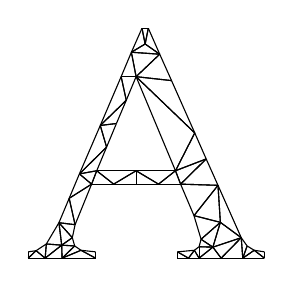 \begin{tikzpicture}[scale=5]
\draw (0.2,-0.792) -- (0.22,-0.773);
\draw (0.22,-0.773) -- (0.2,-0.776);
\draw (0.2,-0.776) -- (0.2,-0.792);
\draw (0.285,-0.759) -- (0.243,-0.792);
\draw (0.243,-0.792) -- (0.286,-0.792);
\draw (0.286,-0.792) -- (0.285,-0.759);
\draw (0.474,-0.331) -- (0.534,-0.274);
\draw (0.534,-0.274) -- (0.462,-0.269);
\draw (0.462,-0.269) -- (0.474,-0.331);
\draw (0.417,-0.604) -- (0.474,-0.604);
\draw (0.474,-0.604) -- (0.474,-0.57);
\draw (0.474,-0.57) -- (0.417,-0.604);
\draw (0.371,-0.792) -- (0.371,-0.776);
\draw (0.371,-0.776) -- (0.334,-0.772);
\draw (0.334,-0.772) -- (0.371,-0.792);
\draw (0.622,-0.772) -- (0.607,-0.792);
\draw (0.607,-0.792) -- (0.634,-0.792);
\draw (0.634,-0.792) -- (0.622,-0.772);
\draw (0.436,-0.331) -- (0.449,-0.391);
\draw (0.449,-0.391) -- (0.474,-0.331);
\draw (0.474,-0.331) -- (0.436,-0.331);
\draw (0.318,-0.761) -- (0.312,-0.74);
\draw (0.312,-0.74) -- (0.285,-0.759);
\draw (0.285,-0.759) -- (0.318,-0.761);
\draw (0.286,-0.792) -- (0.334,-0.772);
\draw (0.334,-0.772) -- (0.318,-0.761);
\draw (0.318,-0.761) -- (0.286,-0.792);
\draw (0.371,-0.792) -- (0.334,-0.772);
\draw (0.334,-0.772) -- (0.286,-0.792);
\draw (0.286,-0.792) -- (0.371,-0.792);
\draw (0.374,-0.57) -- (0.361,-0.604);
\draw (0.361,-0.604) -- (0.417,-0.604);
\draw (0.417,-0.604) -- (0.374,-0.57);
\draw (0.246,-0.756) -- (0.22,-0.773);
\draw (0.22,-0.773) -- (0.243,-0.792);
\draw (0.243,-0.792) -- (0.246,-0.756);
\draw (0.285,-0.759) -- (0.278,-0.702);
\draw (0.278,-0.702) -- (0.246,-0.756);
\draw (0.246,-0.756) -- (0.285,-0.759);
\draw (0.286,-0.792) -- (0.318,-0.761);
\draw (0.318,-0.761) -- (0.285,-0.759);
\draw (0.285,-0.759) -- (0.286,-0.792);
\draw (0.278,-0.702) -- (0.312,-0.74);
\draw (0.312,-0.74) -- (0.319,-0.707);
\draw (0.319,-0.707) -- (0.278,-0.702);
\draw (0.319,-0.707) -- (0.304,-0.64);
\draw (0.304,-0.64) -- (0.278,-0.702);
\draw (0.278,-0.702) -- (0.319,-0.707);
\draw (0.374,-0.57) -- (0.33,-0.578);
\draw (0.33,-0.578) -- (0.361,-0.604);
\draw (0.361,-0.604) -- (0.374,-0.57);
\draw (0.621,-0.684) -- (0.682,-0.607);
\draw (0.682,-0.607) -- (0.587,-0.604);
\draw (0.587,-0.604) -- (0.621,-0.684);
\draw (0.399,-0.51) -- (0.33,-0.578);
\draw (0.33,-0.578) -- (0.374,-0.57);
\draw (0.374,-0.57) -- (0.399,-0.51);
\draw (0.531,-0.604) -- (0.587,-0.604);
\draw (0.587,-0.604) -- (0.574,-0.57);
\draw (0.574,-0.57) -- (0.531,-0.604);
\draw (0.304,-0.64) -- (0.319,-0.707);
\draw (0.319,-0.707) -- (0.361,-0.604);
\draw (0.361,-0.604) -- (0.304,-0.64);
\draw (0.278,-0.702) -- (0.285,-0.759);
\draw (0.285,-0.759) -- (0.312,-0.74);
\draw (0.312,-0.74) -- (0.278,-0.702);
\draw (0.688,-0.701) -- (0.669,-0.764);
\draw (0.669,-0.764) -- (0.741,-0.74);
\draw (0.741,-0.74) -- (0.688,-0.701);
\draw (0.22,-0.773) -- (0.2,-0.792);
\draw (0.2,-0.792) -- (0.243,-0.792);
\draw (0.243,-0.792) -- (0.22,-0.773);
\draw (0.449,-0.391) -- (0.383,-0.455);
\draw (0.383,-0.455) -- (0.424,-0.45);
\draw (0.424,-0.45) -- (0.449,-0.391);
\draw (0.607,-0.792) -- (0.579,-0.776);
\draw (0.579,-0.776) -- (0.579,-0.792);
\draw (0.579,-0.792) -- (0.607,-0.792);
\draw (0.745,-0.792) -- (0.8,-0.792);
\draw (0.8,-0.792) -- (0.774,-0.772);
\draw (0.774,-0.772) -- (0.745,-0.792);
\draw (0.383,-0.455) -- (0.399,-0.51);
\draw (0.399,-0.51) -- (0.424,-0.45);
\draw (0.424,-0.45) -- (0.383,-0.455);
\draw (0.474,-0.331) -- (0.623,-0.474);
\draw (0.623,-0.474) -- (0.564,-0.341);
\draw (0.564,-0.341) -- (0.474,-0.331);
\draw (0.8,-0.792) -- (0.8,-0.776);
\draw (0.8,-0.776) -- (0.774,-0.772);
\draw (0.774,-0.772) -- (0.8,-0.792);
\draw (0.652,-0.54) -- (0.623,-0.474);
\draw (0.623,-0.474) -- (0.574,-0.57);
\draw (0.574,-0.57) -- (0.652,-0.54);
\draw (0.741,-0.74) -- (0.69,-0.792);
\draw (0.69,-0.792) -- (0.745,-0.792);
\draw (0.745,-0.792) -- (0.741,-0.74);
\draw (0.622,-0.772) -- (0.634,-0.792);
\draw (0.634,-0.792) -- (0.634,-0.763);
\draw (0.634,-0.763) -- (0.622,-0.772);
\draw (0.756,-0.761) -- (0.745,-0.792);
\draw (0.745,-0.792) -- (0.774,-0.772);
\draw (0.774,-0.772) -- (0.756,-0.761);
\draw (0.756,-0.761) -- (0.741,-0.74);
\draw (0.741,-0.74) -- (0.745,-0.792);
\draw (0.745,-0.792) -- (0.756,-0.761);
\draw (0.587,-0.604) -- (0.652,-0.54);
\draw (0.652,-0.54) -- (0.574,-0.57);
\draw (0.574,-0.57) -- (0.587,-0.604);
\draw (0.69,-0.792) -- (0.669,-0.764);
\draw (0.669,-0.764) -- (0.634,-0.792);
\draw (0.634,-0.792) -- (0.69,-0.792);
\draw (0.534,-0.274) -- (0.474,-0.331);
\draw (0.474,-0.331) -- (0.564,-0.341);
\draw (0.564,-0.341) -- (0.534,-0.274);
\draw (0.474,-0.57) -- (0.374,-0.57);
\draw (0.374,-0.57) -- (0.417,-0.604);
\draw (0.417,-0.604) -- (0.474,-0.57);
\draw (0.741,-0.74) -- (0.682,-0.607);
\draw (0.682,-0.607) -- (0.688,-0.701);
\draw (0.688,-0.701) -- (0.741,-0.74);
\draw (0.474,-0.331) -- (0.462,-0.269);
\draw (0.462,-0.269) -- (0.436,-0.331);
\draw (0.436,-0.331) -- (0.474,-0.331);
\draw (0.587,-0.604) -- (0.682,-0.607);
\draw (0.682,-0.607) -- (0.652,-0.54);
\draw (0.652,-0.54) -- (0.587,-0.604);
\draw (0.574,-0.57) -- (0.623,-0.474);
\draw (0.623,-0.474) -- (0.474,-0.331);
\draw (0.474,-0.331) -- (0.574,-0.57);
\draw (0.634,-0.763) -- (0.634,-0.792);
\draw (0.634,-0.792) -- (0.669,-0.764);
\draw (0.669,-0.764) -- (0.634,-0.763);
\draw (0.669,-0.764) -- (0.639,-0.744);
\draw (0.639,-0.744) -- (0.634,-0.763);
\draw (0.634,-0.763) -- (0.669,-0.764);
\draw (0.688,-0.701) -- (0.621,-0.684);
\draw (0.621,-0.684) -- (0.639,-0.744);
\draw (0.639,-0.744) -- (0.688,-0.701);
\draw (0.639,-0.744) -- (0.669,-0.764);
\draw (0.669,-0.764) -- (0.688,-0.701);
\draw (0.688,-0.701) -- (0.639,-0.744);
\draw (0.579,-0.776) -- (0.607,-0.792);
\draw (0.607,-0.792) -- (0.622,-0.772);
\draw (0.622,-0.772) -- (0.579,-0.776);
\draw (0.497,-0.248) -- (0.489,-0.208);
\draw (0.489,-0.208) -- (0.462,-0.269);
\draw (0.462,-0.269) -- (0.497,-0.248);
\draw (0.462,-0.269) -- (0.534,-0.274);
\draw (0.534,-0.274) -- (0.497,-0.248);
\draw (0.497,-0.248) -- (0.462,-0.269);
\draw (0.243,-0.792) -- (0.285,-0.759);
\draw (0.285,-0.759) -- (0.246,-0.756);
\draw (0.246,-0.756) -- (0.243,-0.792);
\draw (0.682,-0.607) -- (0.621,-0.684);
\draw (0.621,-0.684) -- (0.688,-0.701);
\draw (0.688,-0.701) -- (0.682,-0.607);
\draw (0.69,-0.792) -- (0.741,-0.74);
\draw (0.741,-0.74) -- (0.669,-0.764);
\draw (0.669,-0.764) -- (0.69,-0.792);
\draw (0.474,-0.57) -- (0.531,-0.604);
\draw (0.531,-0.604) -- (0.574,-0.57);
\draw (0.574,-0.57) -- (0.474,-0.57);
\draw (0.531,-0.604) -- (0.474,-0.57);
\draw (0.474,-0.57) -- (0.474,-0.604);
\draw (0.474,-0.604) -- (0.531,-0.604);
\draw (0.383,-0.455) -- (0.449,-0.391);
\draw (0.449,-0.391) -- (0.436,-0.331);
\draw (0.436,-0.331) -- (0.383,-0.455);
\draw (0.361,-0.604) -- (0.33,-0.578);
\draw (0.33,-0.578) -- (0.304,-0.64);
\draw (0.304,-0.64) -- (0.361,-0.604);
\draw (0.33,-0.578) -- (0.399,-0.51);
\draw (0.399,-0.51) -- (0.383,-0.455);
\draw (0.383,-0.455) -- (0.33,-0.578);
\draw (0.505,-0.208) -- (0.489,-0.208);
\draw (0.489,-0.208) -- (0.497,-0.248);
\draw (0.497,-0.248) -- (0.505,-0.208);
\draw (0.534,-0.274) -- (0.505,-0.208);
\draw (0.505,-0.208) -- (0.497,-0.248);
\draw (0.497,-0.248) -- (0.534,-0.274);
\end{tikzpicture}
